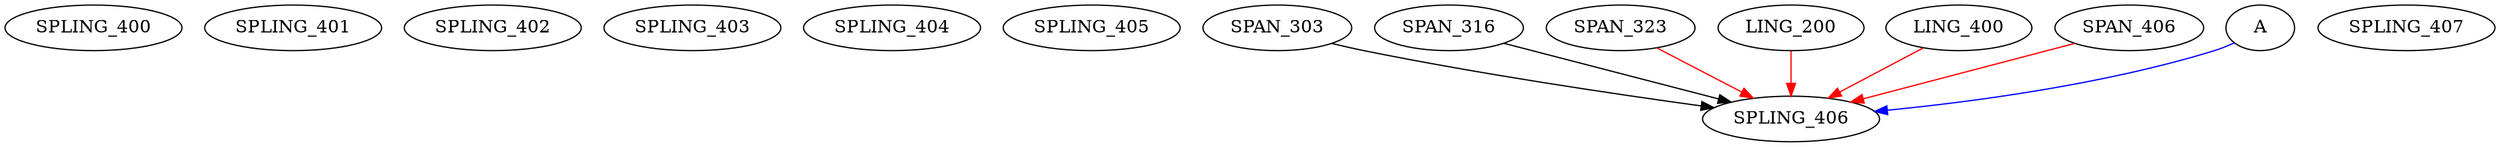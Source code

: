 digraph G {
    SPLING_400;
    SPLING_401;
    SPLING_402;
    SPLING_403;
    SPLING_404;
    SPLING_405;
    edge [color=black];
    SPAN_303 -> SPLING_406;
    SPAN_316 -> SPLING_406;
    edge [color=red];
    SPAN_323 -> SPLING_406;
    LING_200 -> SPLING_406;
    LING_400 -> SPLING_406;
    SPAN_406 -> SPLING_406;
    edge [color=blue];
    A -> SPLING_406;
    SPLING_407;
}
